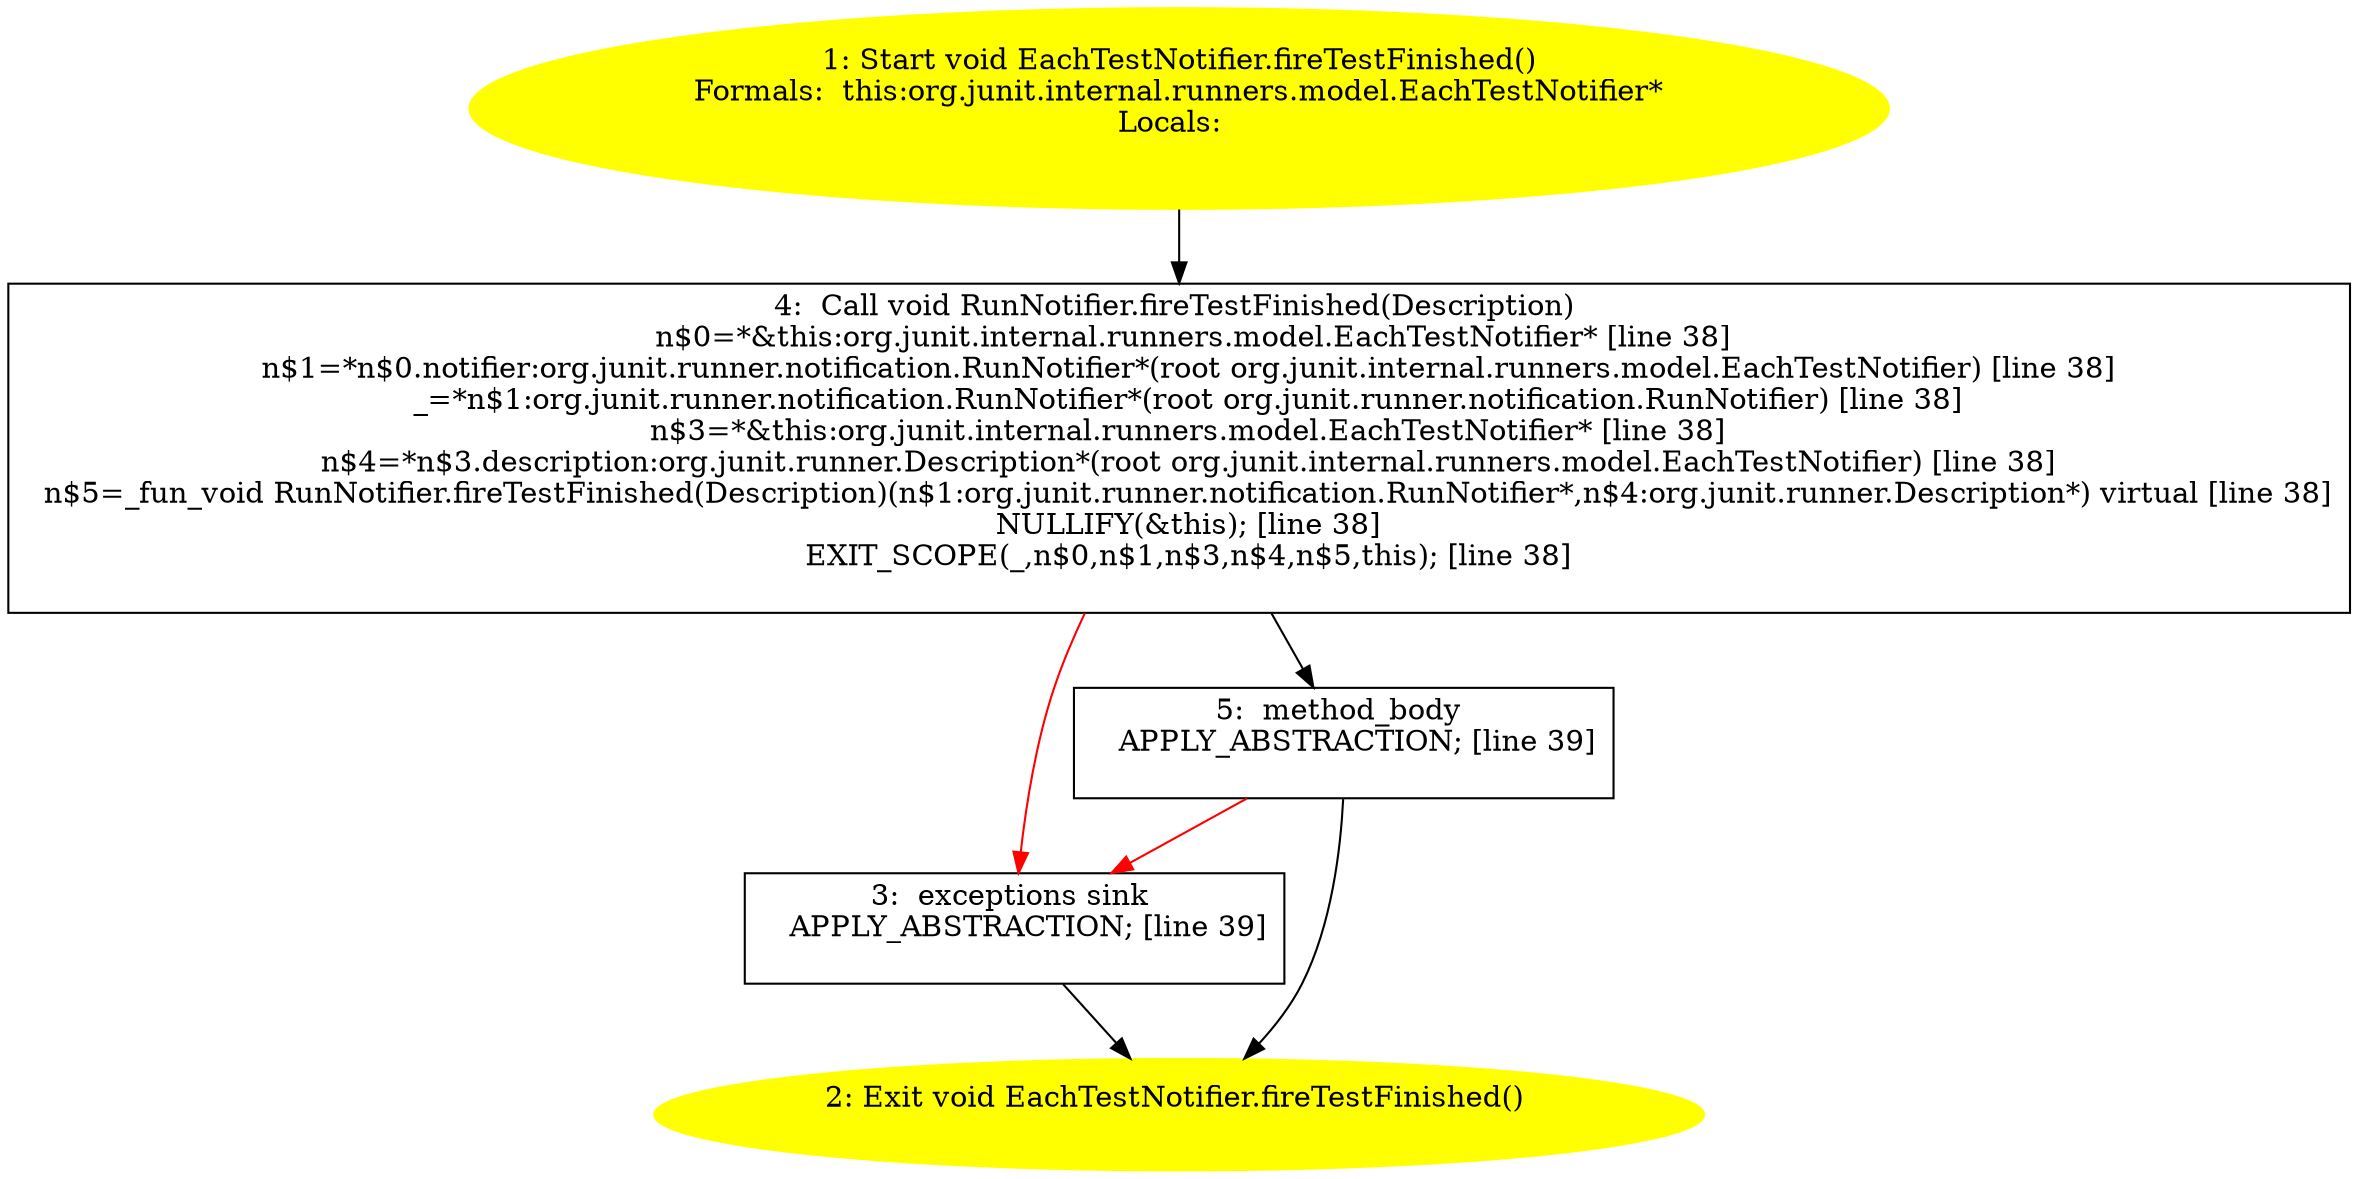 /* @generated */
digraph cfg {
"org.junit.internal.runners.model.EachTestNotifier.fireTestFinished():void.8e957d1d694315b6f4c1aa60adbe1e5c_1" [label="1: Start void EachTestNotifier.fireTestFinished()\nFormals:  this:org.junit.internal.runners.model.EachTestNotifier*\nLocals:  \n  " color=yellow style=filled]
	

	 "org.junit.internal.runners.model.EachTestNotifier.fireTestFinished():void.8e957d1d694315b6f4c1aa60adbe1e5c_1" -> "org.junit.internal.runners.model.EachTestNotifier.fireTestFinished():void.8e957d1d694315b6f4c1aa60adbe1e5c_4" ;
"org.junit.internal.runners.model.EachTestNotifier.fireTestFinished():void.8e957d1d694315b6f4c1aa60adbe1e5c_2" [label="2: Exit void EachTestNotifier.fireTestFinished() \n  " color=yellow style=filled]
	

"org.junit.internal.runners.model.EachTestNotifier.fireTestFinished():void.8e957d1d694315b6f4c1aa60adbe1e5c_3" [label="3:  exceptions sink \n   APPLY_ABSTRACTION; [line 39]\n " shape="box"]
	

	 "org.junit.internal.runners.model.EachTestNotifier.fireTestFinished():void.8e957d1d694315b6f4c1aa60adbe1e5c_3" -> "org.junit.internal.runners.model.EachTestNotifier.fireTestFinished():void.8e957d1d694315b6f4c1aa60adbe1e5c_2" ;
"org.junit.internal.runners.model.EachTestNotifier.fireTestFinished():void.8e957d1d694315b6f4c1aa60adbe1e5c_4" [label="4:  Call void RunNotifier.fireTestFinished(Description) \n   n$0=*&this:org.junit.internal.runners.model.EachTestNotifier* [line 38]\n  n$1=*n$0.notifier:org.junit.runner.notification.RunNotifier*(root org.junit.internal.runners.model.EachTestNotifier) [line 38]\n  _=*n$1:org.junit.runner.notification.RunNotifier*(root org.junit.runner.notification.RunNotifier) [line 38]\n  n$3=*&this:org.junit.internal.runners.model.EachTestNotifier* [line 38]\n  n$4=*n$3.description:org.junit.runner.Description*(root org.junit.internal.runners.model.EachTestNotifier) [line 38]\n  n$5=_fun_void RunNotifier.fireTestFinished(Description)(n$1:org.junit.runner.notification.RunNotifier*,n$4:org.junit.runner.Description*) virtual [line 38]\n  NULLIFY(&this); [line 38]\n  EXIT_SCOPE(_,n$0,n$1,n$3,n$4,n$5,this); [line 38]\n " shape="box"]
	

	 "org.junit.internal.runners.model.EachTestNotifier.fireTestFinished():void.8e957d1d694315b6f4c1aa60adbe1e5c_4" -> "org.junit.internal.runners.model.EachTestNotifier.fireTestFinished():void.8e957d1d694315b6f4c1aa60adbe1e5c_5" ;
	 "org.junit.internal.runners.model.EachTestNotifier.fireTestFinished():void.8e957d1d694315b6f4c1aa60adbe1e5c_4" -> "org.junit.internal.runners.model.EachTestNotifier.fireTestFinished():void.8e957d1d694315b6f4c1aa60adbe1e5c_3" [color="red" ];
"org.junit.internal.runners.model.EachTestNotifier.fireTestFinished():void.8e957d1d694315b6f4c1aa60adbe1e5c_5" [label="5:  method_body \n   APPLY_ABSTRACTION; [line 39]\n " shape="box"]
	

	 "org.junit.internal.runners.model.EachTestNotifier.fireTestFinished():void.8e957d1d694315b6f4c1aa60adbe1e5c_5" -> "org.junit.internal.runners.model.EachTestNotifier.fireTestFinished():void.8e957d1d694315b6f4c1aa60adbe1e5c_2" ;
	 "org.junit.internal.runners.model.EachTestNotifier.fireTestFinished():void.8e957d1d694315b6f4c1aa60adbe1e5c_5" -> "org.junit.internal.runners.model.EachTestNotifier.fireTestFinished():void.8e957d1d694315b6f4c1aa60adbe1e5c_3" [color="red" ];
}
